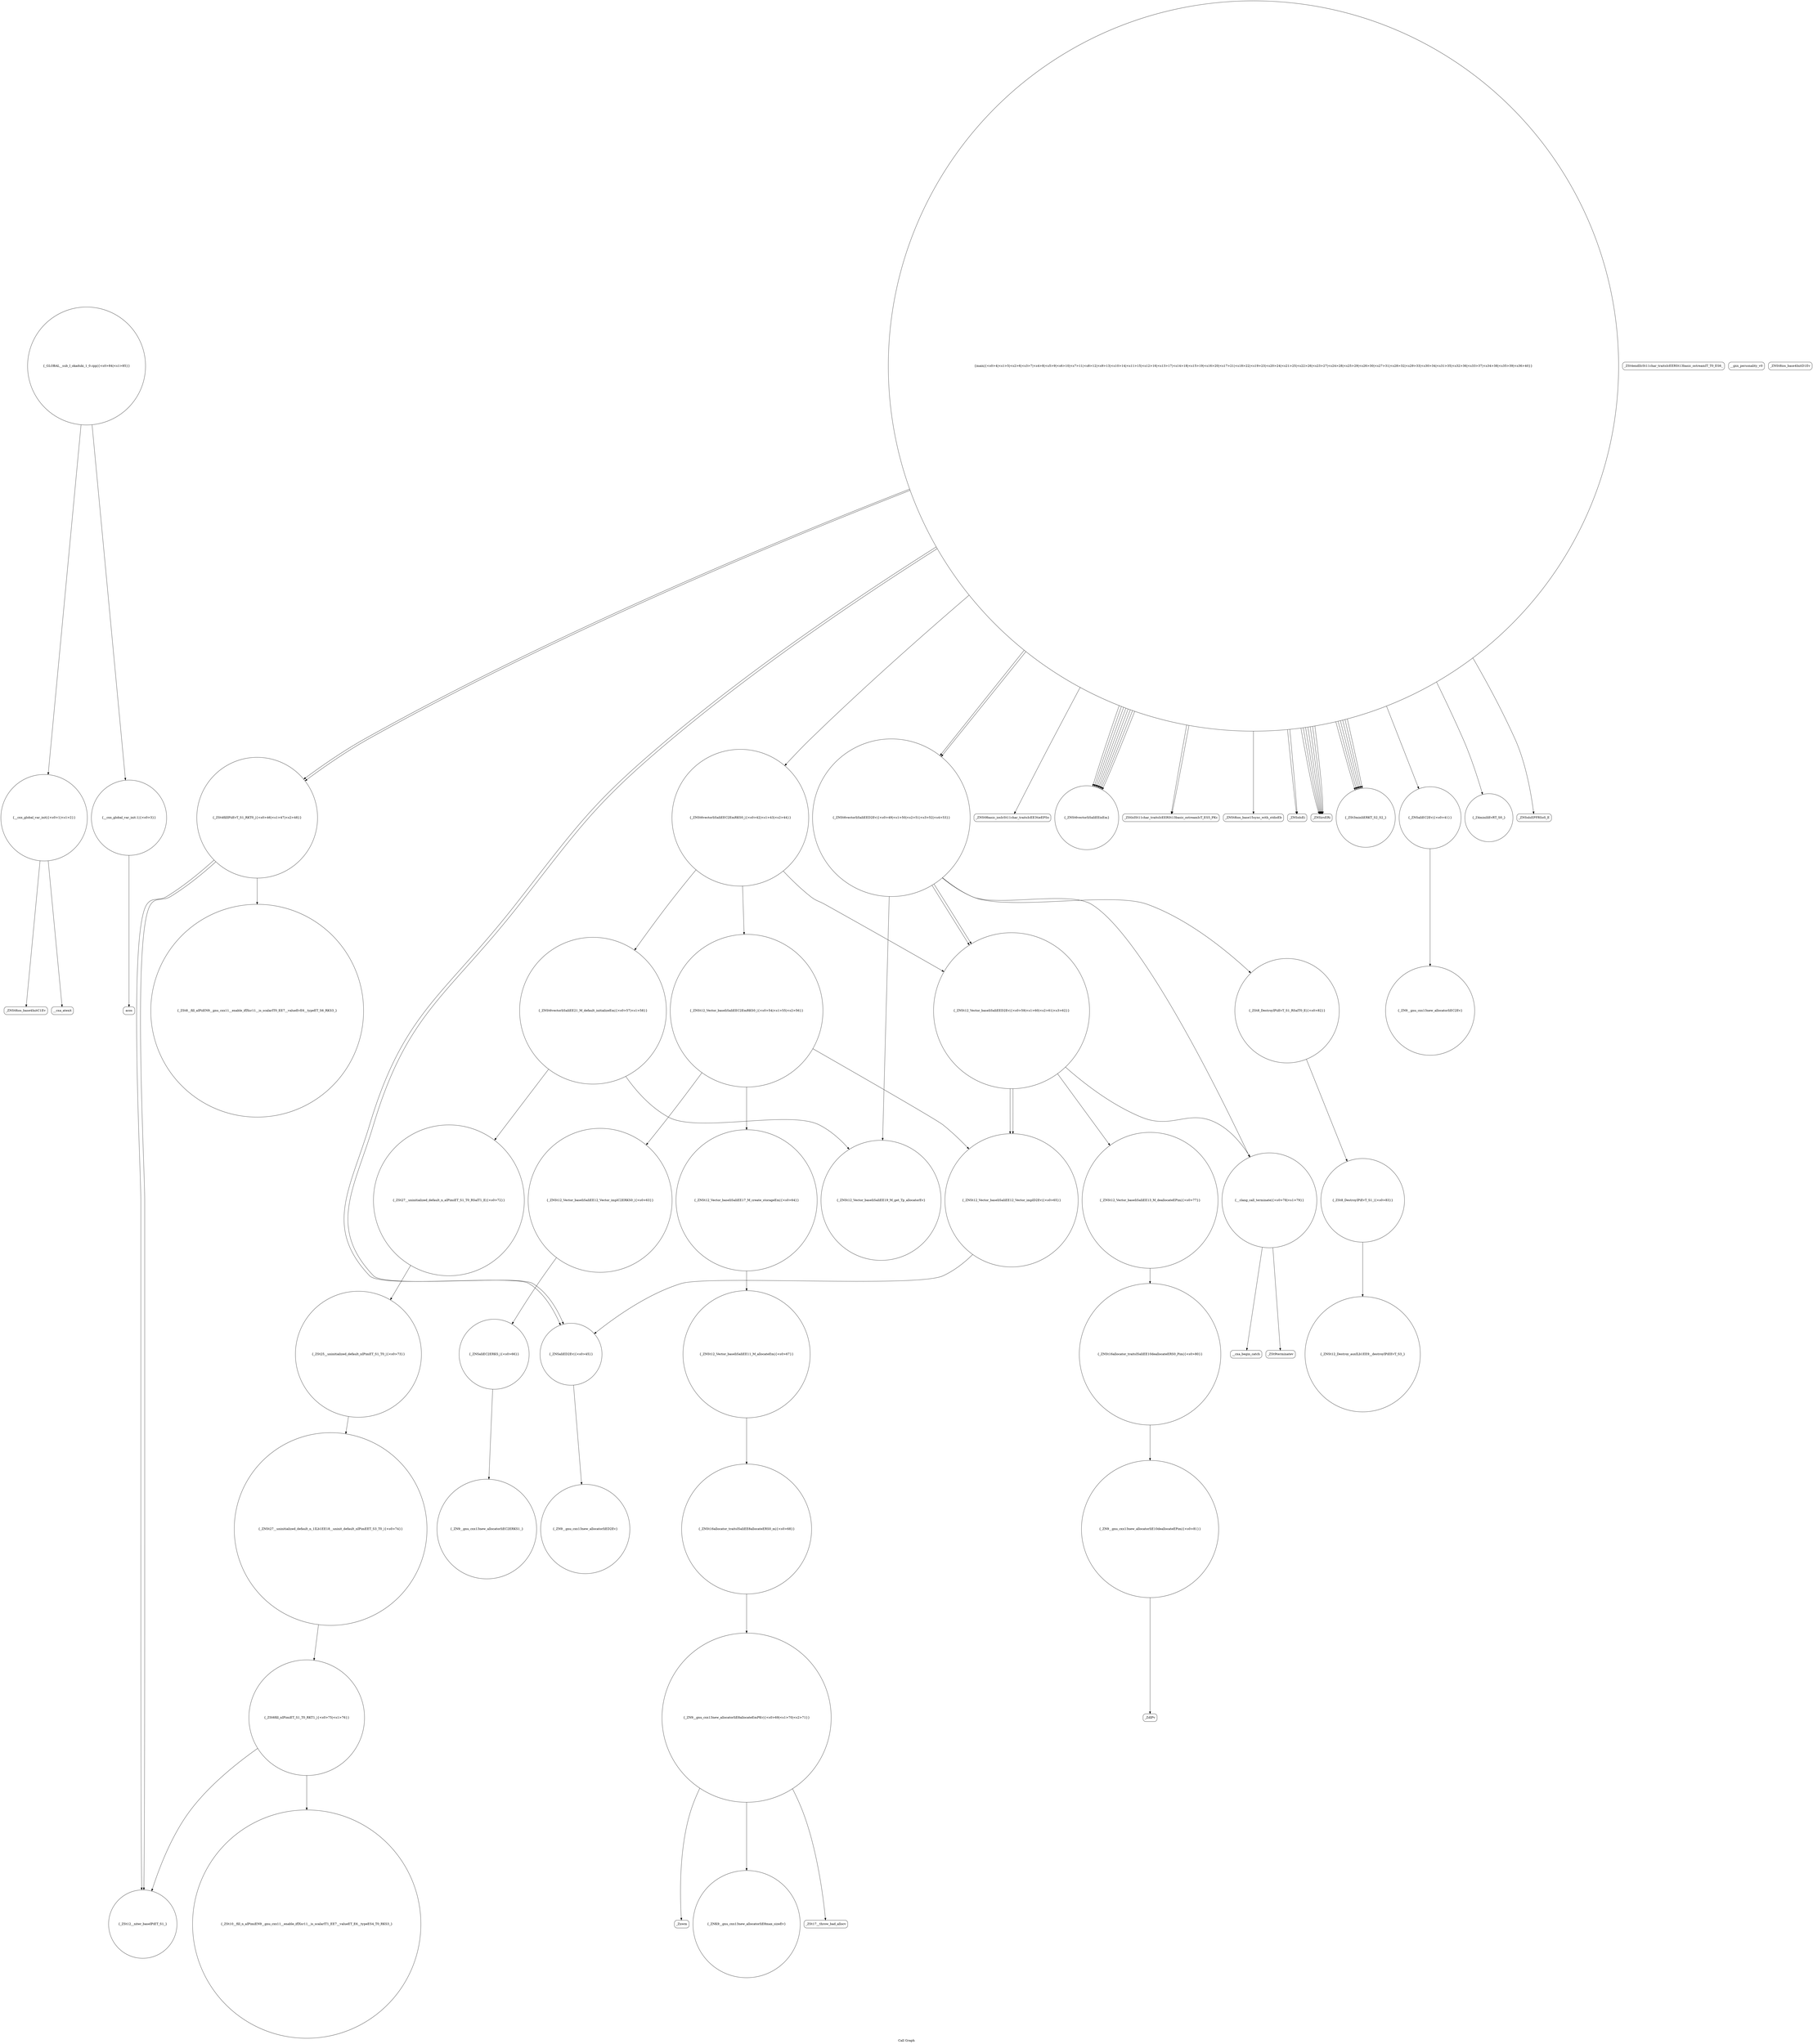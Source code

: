 digraph "Call Graph" {
	label="Call Graph";

	Node0x55d3e3e06c20 [shape=record,shape=circle,label="{__cxx_global_var_init|{<s0>1|<s1>2}}"];
	Node0x55d3e3e06c20:s0 -> Node0x55d3e3e06ca0[color=black];
	Node0x55d3e3e06c20:s1 -> Node0x55d3e3e06da0[color=black];
	Node0x55d3e3e082a0 [shape=record,shape=circle,label="{_ZSt12__niter_baseIPiET_S1_}"];
	Node0x55d3e3e06fa0 [shape=record,shape=Mrecord,label="{_ZNSt9basic_iosIcSt11char_traitsIcEE3tieEPSo}"];
	Node0x55d3e3e09640 [shape=record,shape=Mrecord,label="{_ZdlPv}"];
	Node0x55d3e3e07320 [shape=record,shape=circle,label="{_ZNSt6vectorIiSaIiEEixEm}"];
	Node0x55d3e3e076a0 [shape=record,shape=Mrecord,label="{_ZSt4endlIcSt11char_traitsIcEERSt13basic_ostreamIT_T0_ES6_}"];
	Node0x55d3e3e07a20 [shape=record,shape=circle,label="{_ZNSt12_Vector_baseIiSaIiEE12_Vector_implC2ERKS0_|{<s0>63}}"];
	Node0x55d3e3e07a20:s0 -> Node0x55d3e3e07ba0[color=black];
	Node0x55d3e3e07da0 [shape=record,shape=circle,label="{_ZN9__gnu_cxx13new_allocatorIiE8allocateEmPKv|{<s0>69|<s1>70|<s2>71}}"];
	Node0x55d3e3e07da0:s0 -> Node0x55d3e3e07e20[color=black];
	Node0x55d3e3e07da0:s1 -> Node0x55d3e3e07ea0[color=black];
	Node0x55d3e3e07da0:s2 -> Node0x55d3e3e07f20[color=black];
	Node0x55d3e3e08120 [shape=record,shape=circle,label="{_ZNSt27__uninitialized_default_n_1ILb1EE18__uninit_default_nIPimEET_S3_T0_|{<s0>74}}"];
	Node0x55d3e3e08120:s0 -> Node0x55d3e3e081a0[color=black];
	Node0x55d3e3e06e20 [shape=record,shape=circle,label="{__cxx_global_var_init.1|{<s0>3}}"];
	Node0x55d3e3e06e20:s0 -> Node0x55d3e3e06ea0[color=black];
	Node0x55d3e3e094c0 [shape=record,shape=Mrecord,label="{_ZSt9terminatev}"];
	Node0x55d3e3e071a0 [shape=record,shape=circle,label="{_ZNSt6vectorIiSaIiEEC2EmRKS0_|{<s0>42|<s1>43|<s2>44}}"];
	Node0x55d3e3e071a0:s0 -> Node0x55d3e3e078a0[color=black];
	Node0x55d3e3e071a0:s1 -> Node0x55d3e3e07920[color=black];
	Node0x55d3e3e071a0:s2 -> Node0x55d3e3e079a0[color=black];
	Node0x55d3e3e09840 [shape=record,shape=circle,label="{_ZSt8__fill_aIPiiEN9__gnu_cxx11__enable_ifIXsr11__is_scalarIT0_EE7__valueEvE6__typeET_S6_RKS3_}"];
	Node0x55d3e3e07520 [shape=record,shape=Mrecord,label="{_ZStlsISt11char_traitsIcEERSt13basic_ostreamIcT_ES5_PKc}"];
	Node0x55d3e3e078a0 [shape=record,shape=circle,label="{_ZNSt12_Vector_baseIiSaIiEEC2EmRKS0_|{<s0>54|<s1>55|<s2>56}}"];
	Node0x55d3e3e078a0:s0 -> Node0x55d3e3e07a20[color=black];
	Node0x55d3e3e078a0:s1 -> Node0x55d3e3e07aa0[color=black];
	Node0x55d3e3e078a0:s2 -> Node0x55d3e3e07b20[color=black];
	Node0x55d3e3e07c20 [shape=record,shape=circle,label="{_ZN9__gnu_cxx13new_allocatorIiEC2ERKS1_}"];
	Node0x55d3e3e07fa0 [shape=record,shape=circle,label="{_ZSt27__uninitialized_default_n_aIPimiET_S1_T0_RSaIT1_E|{<s0>72}}"];
	Node0x55d3e3e07fa0:s0 -> Node0x55d3e3e080a0[color=black];
	Node0x55d3e3e06ca0 [shape=record,shape=Mrecord,label="{_ZNSt8ios_base4InitC1Ev}"];
	Node0x55d3e3e08320 [shape=record,shape=circle,label="{_ZNSt12_Vector_baseIiSaIiEE13_M_deallocateEPim|{<s0>77}}"];
	Node0x55d3e3e08320:s0 -> Node0x55d3e3e09540[color=black];
	Node0x55d3e3e07020 [shape=record,shape=Mrecord,label="{_ZNSt8ios_base15sync_with_stdioEb}"];
	Node0x55d3e3e096c0 [shape=record,shape=circle,label="{_ZSt8_DestroyIPiiEvT_S1_RSaIT0_E|{<s0>82}}"];
	Node0x55d3e3e096c0:s0 -> Node0x55d3e3e09740[color=black];
	Node0x55d3e3e073a0 [shape=record,shape=circle,label="{_ZSt4fillIPiiEvT_S1_RKT0_|{<s0>46|<s1>47|<s2>48}}"];
	Node0x55d3e3e073a0:s0 -> Node0x55d3e3e082a0[color=black];
	Node0x55d3e3e073a0:s1 -> Node0x55d3e3e082a0[color=black];
	Node0x55d3e3e073a0:s2 -> Node0x55d3e3e09840[color=black];
	Node0x55d3e3e07720 [shape=record,shape=circle,label="{_ZNSt6vectorIiSaIiEED2Ev|{<s0>49|<s1>50|<s2>51|<s3>52|<s4>53}}"];
	Node0x55d3e3e07720:s0 -> Node0x55d3e3e08020[color=black];
	Node0x55d3e3e07720:s1 -> Node0x55d3e3e096c0[color=black];
	Node0x55d3e3e07720:s2 -> Node0x55d3e3e079a0[color=black];
	Node0x55d3e3e07720:s3 -> Node0x55d3e3e079a0[color=black];
	Node0x55d3e3e07720:s4 -> Node0x55d3e3e083a0[color=black];
	Node0x55d3e3e07aa0 [shape=record,shape=circle,label="{_ZNSt12_Vector_baseIiSaIiEE17_M_create_storageEm|{<s0>64}}"];
	Node0x55d3e3e07aa0:s0 -> Node0x55d3e3e07ca0[color=black];
	Node0x55d3e3e07e20 [shape=record,shape=circle,label="{_ZNK9__gnu_cxx13new_allocatorIiE8max_sizeEv}"];
	Node0x55d3e3e081a0 [shape=record,shape=circle,label="{_ZSt6fill_nIPimiET_S1_T0_RKT1_|{<s0>75|<s1>76}}"];
	Node0x55d3e3e081a0:s0 -> Node0x55d3e3e082a0[color=black];
	Node0x55d3e3e081a0:s1 -> Node0x55d3e3e08220[color=black];
	Node0x55d3e3e06ea0 [shape=record,shape=Mrecord,label="{acos}"];
	Node0x55d3e3e09540 [shape=record,shape=circle,label="{_ZNSt16allocator_traitsISaIiEE10deallocateERS0_Pim|{<s0>80}}"];
	Node0x55d3e3e09540:s0 -> Node0x55d3e3e095c0[color=black];
	Node0x55d3e3e07220 [shape=record,shape=Mrecord,label="{__gxx_personality_v0}"];
	Node0x55d3e3e098c0 [shape=record,shape=circle,label="{_GLOBAL__sub_I_okaduki_1_0.cpp|{<s0>84|<s1>85}}"];
	Node0x55d3e3e098c0:s0 -> Node0x55d3e3e06c20[color=black];
	Node0x55d3e3e098c0:s1 -> Node0x55d3e3e06e20[color=black];
	Node0x55d3e3e075a0 [shape=record,shape=Mrecord,label="{_ZNSolsEi}"];
	Node0x55d3e3e07920 [shape=record,shape=circle,label="{_ZNSt6vectorIiSaIiEE21_M_default_initializeEm|{<s0>57|<s1>58}}"];
	Node0x55d3e3e07920:s0 -> Node0x55d3e3e08020[color=black];
	Node0x55d3e3e07920:s1 -> Node0x55d3e3e07fa0[color=black];
	Node0x55d3e3e07ca0 [shape=record,shape=circle,label="{_ZNSt12_Vector_baseIiSaIiEE11_M_allocateEm|{<s0>67}}"];
	Node0x55d3e3e07ca0:s0 -> Node0x55d3e3e07d20[color=black];
	Node0x55d3e3e08020 [shape=record,shape=circle,label="{_ZNSt12_Vector_baseIiSaIiEE19_M_get_Tp_allocatorEv}"];
	Node0x55d3e3e06d20 [shape=record,shape=Mrecord,label="{_ZNSt8ios_base4InitD1Ev}"];
	Node0x55d3e3e083a0 [shape=record,shape=circle,label="{__clang_call_terminate|{<s0>78|<s1>79}}"];
	Node0x55d3e3e083a0:s0 -> Node0x55d3e3e09440[color=black];
	Node0x55d3e3e083a0:s1 -> Node0x55d3e3e094c0[color=black];
	Node0x55d3e3e070a0 [shape=record,shape=Mrecord,label="{_ZNSirsERi}"];
	Node0x55d3e3e09740 [shape=record,shape=circle,label="{_ZSt8_DestroyIPiEvT_S1_|{<s0>83}}"];
	Node0x55d3e3e09740:s0 -> Node0x55d3e3e097c0[color=black];
	Node0x55d3e3e07420 [shape=record,shape=circle,label="{_ZSt3minIiERKT_S2_S2_}"];
	Node0x55d3e3e077a0 [shape=record,shape=circle,label="{_ZN9__gnu_cxx13new_allocatorIiEC2Ev}"];
	Node0x55d3e3e07b20 [shape=record,shape=circle,label="{_ZNSt12_Vector_baseIiSaIiEE12_Vector_implD2Ev|{<s0>65}}"];
	Node0x55d3e3e07b20:s0 -> Node0x55d3e3e072a0[color=black];
	Node0x55d3e3e07ea0 [shape=record,shape=Mrecord,label="{_ZSt17__throw_bad_allocv}"];
	Node0x55d3e3e08220 [shape=record,shape=circle,label="{_ZSt10__fill_n_aIPimiEN9__gnu_cxx11__enable_ifIXsr11__is_scalarIT1_EE7__valueET_E6__typeES4_T0_RKS3_}"];
	Node0x55d3e3e06f20 [shape=record,shape=circle,label="{main|{<s0>4|<s1>5|<s2>6|<s3>7|<s4>8|<s5>9|<s6>10|<s7>11|<s8>12|<s9>13|<s10>14|<s11>15|<s12>16|<s13>17|<s14>18|<s15>19|<s16>20|<s17>21|<s18>22|<s19>23|<s20>24|<s21>25|<s22>26|<s23>27|<s24>28|<s25>29|<s26>30|<s27>31|<s28>32|<s29>33|<s30>34|<s31>35|<s32>36|<s33>37|<s34>38|<s35>39|<s36>40}}"];
	Node0x55d3e3e06f20:s0 -> Node0x55d3e3e06fa0[color=black];
	Node0x55d3e3e06f20:s1 -> Node0x55d3e3e07020[color=black];
	Node0x55d3e3e06f20:s2 -> Node0x55d3e3e070a0[color=black];
	Node0x55d3e3e06f20:s3 -> Node0x55d3e3e070a0[color=black];
	Node0x55d3e3e06f20:s4 -> Node0x55d3e3e070a0[color=black];
	Node0x55d3e3e06f20:s5 -> Node0x55d3e3e07120[color=black];
	Node0x55d3e3e06f20:s6 -> Node0x55d3e3e071a0[color=black];
	Node0x55d3e3e06f20:s7 -> Node0x55d3e3e072a0[color=black];
	Node0x55d3e3e06f20:s8 -> Node0x55d3e3e070a0[color=black];
	Node0x55d3e3e06f20:s9 -> Node0x55d3e3e070a0[color=black];
	Node0x55d3e3e06f20:s10 -> Node0x55d3e3e07320[color=black];
	Node0x55d3e3e06f20:s11 -> Node0x55d3e3e072a0[color=black];
	Node0x55d3e3e06f20:s12 -> Node0x55d3e3e07720[color=black];
	Node0x55d3e3e06f20:s13 -> Node0x55d3e3e070a0[color=black];
	Node0x55d3e3e06f20:s14 -> Node0x55d3e3e070a0[color=black];
	Node0x55d3e3e06f20:s15 -> Node0x55d3e3e07320[color=black];
	Node0x55d3e3e06f20:s16 -> Node0x55d3e3e07320[color=black];
	Node0x55d3e3e06f20:s17 -> Node0x55d3e3e073a0[color=black];
	Node0x55d3e3e06f20:s18 -> Node0x55d3e3e07320[color=black];
	Node0x55d3e3e06f20:s19 -> Node0x55d3e3e07420[color=black];
	Node0x55d3e3e06f20:s20 -> Node0x55d3e3e07320[color=black];
	Node0x55d3e3e06f20:s21 -> Node0x55d3e3e07420[color=black];
	Node0x55d3e3e06f20:s22 -> Node0x55d3e3e07420[color=black];
	Node0x55d3e3e06f20:s23 -> Node0x55d3e3e07320[color=black];
	Node0x55d3e3e06f20:s24 -> Node0x55d3e3e073a0[color=black];
	Node0x55d3e3e06f20:s25 -> Node0x55d3e3e07320[color=black];
	Node0x55d3e3e06f20:s26 -> Node0x55d3e3e07420[color=black];
	Node0x55d3e3e06f20:s27 -> Node0x55d3e3e07320[color=black];
	Node0x55d3e3e06f20:s28 -> Node0x55d3e3e07420[color=black];
	Node0x55d3e3e06f20:s29 -> Node0x55d3e3e07420[color=black];
	Node0x55d3e3e06f20:s30 -> Node0x55d3e3e074a0[color=black];
	Node0x55d3e3e06f20:s31 -> Node0x55d3e3e07520[color=black];
	Node0x55d3e3e06f20:s32 -> Node0x55d3e3e075a0[color=black];
	Node0x55d3e3e06f20:s33 -> Node0x55d3e3e07520[color=black];
	Node0x55d3e3e06f20:s34 -> Node0x55d3e3e075a0[color=black];
	Node0x55d3e3e06f20:s35 -> Node0x55d3e3e07620[color=black];
	Node0x55d3e3e06f20:s36 -> Node0x55d3e3e07720[color=black];
	Node0x55d3e3e095c0 [shape=record,shape=circle,label="{_ZN9__gnu_cxx13new_allocatorIiE10deallocateEPim|{<s0>81}}"];
	Node0x55d3e3e095c0:s0 -> Node0x55d3e3e09640[color=black];
	Node0x55d3e3e072a0 [shape=record,shape=circle,label="{_ZNSaIiED2Ev|{<s0>45}}"];
	Node0x55d3e3e072a0:s0 -> Node0x55d3e3e07820[color=black];
	Node0x55d3e3e07620 [shape=record,shape=Mrecord,label="{_ZNSolsEPFRSoS_E}"];
	Node0x55d3e3e079a0 [shape=record,shape=circle,label="{_ZNSt12_Vector_baseIiSaIiEED2Ev|{<s0>59|<s1>60|<s2>61|<s3>62}}"];
	Node0x55d3e3e079a0:s0 -> Node0x55d3e3e08320[color=black];
	Node0x55d3e3e079a0:s1 -> Node0x55d3e3e07b20[color=black];
	Node0x55d3e3e079a0:s2 -> Node0x55d3e3e07b20[color=black];
	Node0x55d3e3e079a0:s3 -> Node0x55d3e3e083a0[color=black];
	Node0x55d3e3e07d20 [shape=record,shape=circle,label="{_ZNSt16allocator_traitsISaIiEE8allocateERS0_m|{<s0>68}}"];
	Node0x55d3e3e07d20:s0 -> Node0x55d3e3e07da0[color=black];
	Node0x55d3e3e080a0 [shape=record,shape=circle,label="{_ZSt25__uninitialized_default_nIPimET_S1_T0_|{<s0>73}}"];
	Node0x55d3e3e080a0:s0 -> Node0x55d3e3e08120[color=black];
	Node0x55d3e3e06da0 [shape=record,shape=Mrecord,label="{__cxa_atexit}"];
	Node0x55d3e3e09440 [shape=record,shape=Mrecord,label="{__cxa_begin_catch}"];
	Node0x55d3e3e07120 [shape=record,shape=circle,label="{_ZNSaIiEC2Ev|{<s0>41}}"];
	Node0x55d3e3e07120:s0 -> Node0x55d3e3e077a0[color=black];
	Node0x55d3e3e097c0 [shape=record,shape=circle,label="{_ZNSt12_Destroy_auxILb1EE9__destroyIPiEEvT_S3_}"];
	Node0x55d3e3e074a0 [shape=record,shape=circle,label="{_Z4miniIiEvRT_S0_}"];
	Node0x55d3e3e07820 [shape=record,shape=circle,label="{_ZN9__gnu_cxx13new_allocatorIiED2Ev}"];
	Node0x55d3e3e07ba0 [shape=record,shape=circle,label="{_ZNSaIiEC2ERKS_|{<s0>66}}"];
	Node0x55d3e3e07ba0:s0 -> Node0x55d3e3e07c20[color=black];
	Node0x55d3e3e07f20 [shape=record,shape=Mrecord,label="{_Znwm}"];
}
